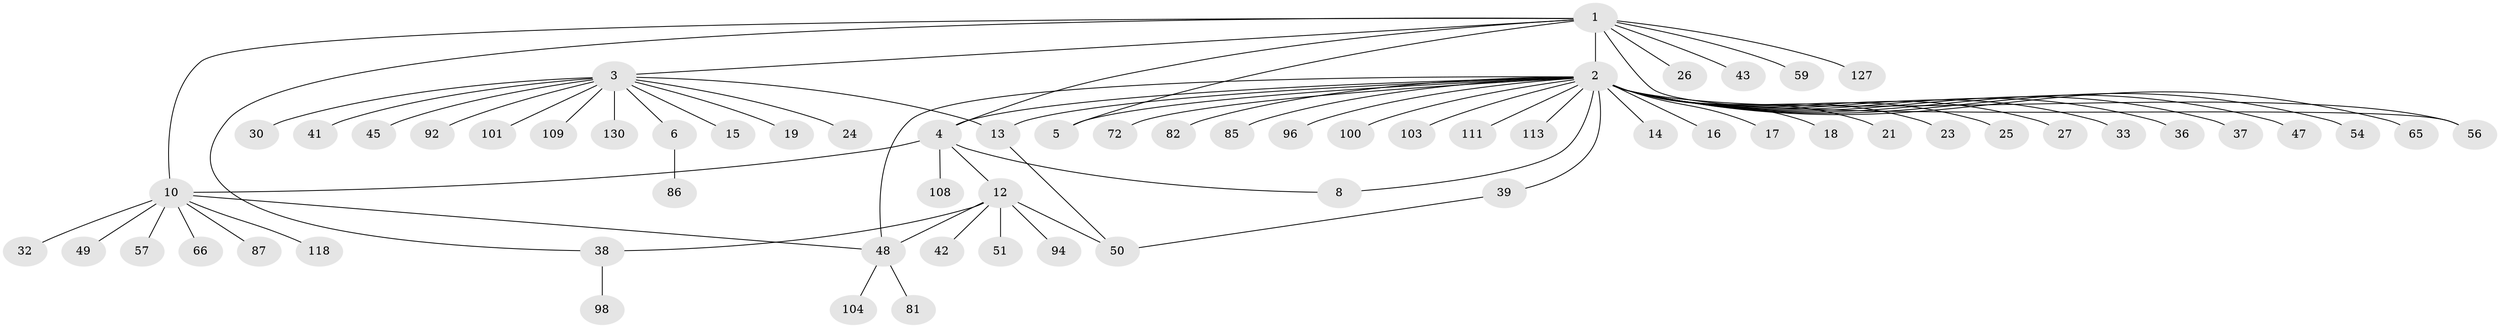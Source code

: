 // original degree distribution, {11: 0.007692307692307693, 35: 0.007692307692307693, 13: 0.015384615384615385, 10: 0.007692307692307693, 3: 0.09230769230769231, 2: 0.19230769230769232, 9: 0.007692307692307693, 4: 0.03076923076923077, 1: 0.6153846153846154, 6: 0.015384615384615385, 5: 0.007692307692307693}
// Generated by graph-tools (version 1.1) at 2025/18/03/04/25 18:18:24]
// undirected, 65 vertices, 75 edges
graph export_dot {
graph [start="1"]
  node [color=gray90,style=filled];
  1;
  2 [super="+46+71+22+7+102+105+77"];
  3;
  4 [super="+107+88+122+74+73"];
  5 [super="+79+68"];
  6;
  8;
  10;
  12 [super="+35"];
  13;
  14;
  15;
  16;
  17 [super="+117"];
  18 [super="+20+75+125+129+34"];
  19;
  21;
  23 [super="+31"];
  24 [super="+58"];
  25 [super="+53"];
  26 [super="+97+29"];
  27;
  30;
  32 [super="+55"];
  33 [super="+123"];
  36 [super="+110+95"];
  37;
  38;
  39;
  41;
  42;
  43;
  45 [super="+70"];
  47;
  48;
  49;
  50 [super="+61"];
  51;
  54;
  56 [super="+80+91"];
  57;
  59;
  65;
  66;
  72;
  81;
  82;
  85;
  86;
  87;
  92;
  94;
  96;
  98;
  100 [super="+116"];
  101;
  103;
  104;
  108;
  109;
  111;
  113;
  118;
  127;
  130;
  1 -- 2;
  1 -- 3;
  1 -- 4;
  1 -- 5;
  1 -- 10;
  1 -- 26;
  1 -- 38;
  1 -- 43;
  1 -- 56;
  1 -- 59;
  1 -- 127;
  2 -- 4 [weight=2];
  2 -- 13;
  2 -- 16;
  2 -- 17;
  2 -- 18;
  2 -- 21 [weight=2];
  2 -- 23 [weight=2];
  2 -- 27;
  2 -- 33;
  2 -- 36;
  2 -- 39;
  2 -- 47;
  2 -- 48;
  2 -- 54;
  2 -- 56;
  2 -- 65;
  2 -- 72;
  2 -- 82;
  2 -- 85;
  2 -- 96;
  2 -- 100;
  2 -- 103;
  2 -- 111;
  2 -- 113;
  2 -- 37;
  2 -- 8;
  2 -- 25;
  2 -- 14;
  2 -- 5;
  3 -- 6;
  3 -- 13;
  3 -- 15;
  3 -- 19;
  3 -- 24;
  3 -- 30;
  3 -- 41;
  3 -- 45;
  3 -- 92;
  3 -- 101;
  3 -- 109;
  3 -- 130;
  4 -- 8;
  4 -- 10;
  4 -- 12;
  4 -- 108;
  6 -- 86;
  10 -- 32;
  10 -- 48;
  10 -- 49;
  10 -- 57;
  10 -- 66;
  10 -- 87;
  10 -- 118;
  12 -- 51;
  12 -- 94;
  12 -- 48;
  12 -- 38;
  12 -- 42;
  12 -- 50;
  13 -- 50;
  38 -- 98;
  39 -- 50;
  48 -- 81;
  48 -- 104;
}
